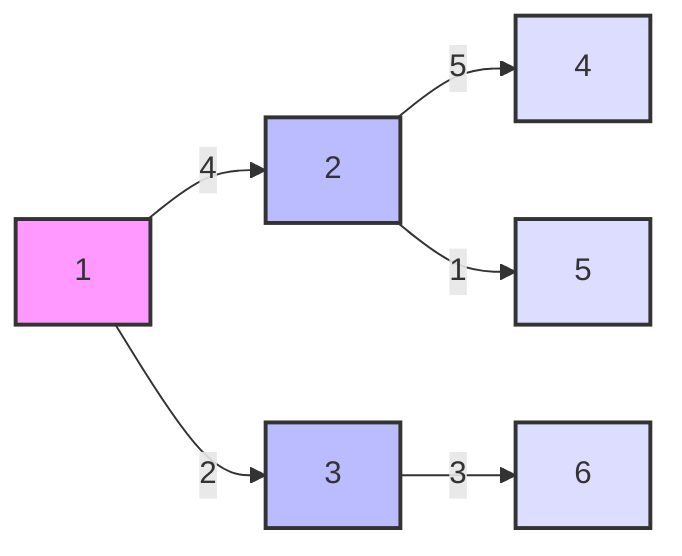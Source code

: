 graph LR
    1 --> |4| 2
    1 --> |2| 3
    2 --> |5| 4
    2 --> |1| 5
    3 --> |3| 6
    
    %% Node styles
    style 1 fill:#f9f,stroke:#333,stroke-width:2px
    style 2 fill:#bbf,stroke:#333,stroke-width:2px
    style 3 fill:#bbf,stroke:#333,stroke-width:2px
    style 4 fill:#ddf,stroke:#333,stroke-width:2px
    style 5 fill:#ddf,stroke:#333,stroke-width:2px
    style 6 fill:#ddf,stroke:#333,stroke-width:2px